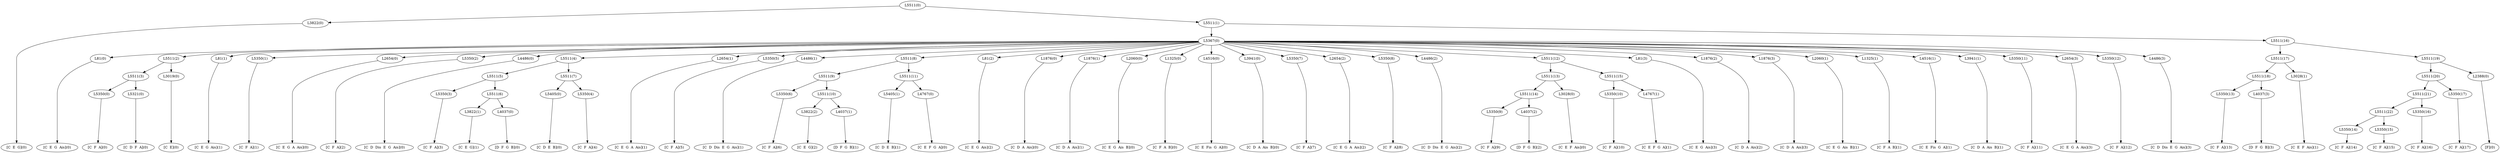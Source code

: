 digraph sample{
"L3822(0)"->"[C  E  G](0)"
"L81(0)"->"[C  E  G  Ais](0)"
"L5350(0)"->"[C  F  A](0)"
"L5321(0)"->"[C  D  F  A](0)"
"L5511(3)"->"L5350(0)"
"L5511(3)"->"L5321(0)"
"L3019(0)"->"[C  E](0)"
"L5511(2)"->"L5511(3)"
"L5511(2)"->"L3019(0)"
"L81(1)"->"[C  E  G  Ais](1)"
"L5350(1)"->"[C  F  A](1)"
"L2654(0)"->"[C  E  G  A  Ais](0)"
"L5350(2)"->"[C  F  A](2)"
"L4486(0)"->"[C  D  Dis  E  G  Ais](0)"
"L5350(3)"->"[C  F  A](3)"
"L3822(1)"->"[C  E  G](1)"
"L4037(0)"->"[D  F  G  B](0)"
"L5511(6)"->"L3822(1)"
"L5511(6)"->"L4037(0)"
"L5511(5)"->"L5350(3)"
"L5511(5)"->"L5511(6)"
"L5405(0)"->"[C  D  E  B](0)"
"L5350(4)"->"[C  F  A](4)"
"L5511(7)"->"L5405(0)"
"L5511(7)"->"L5350(4)"
"L5511(4)"->"L5511(5)"
"L5511(4)"->"L5511(7)"
"L2654(1)"->"[C  E  G  A  Ais](1)"
"L5350(5)"->"[C  F  A](5)"
"L4486(1)"->"[C  D  Dis  E  G  Ais](1)"
"L5350(6)"->"[C  F  A](6)"
"L3822(2)"->"[C  E  G](2)"
"L4037(1)"->"[D  F  G  B](1)"
"L5511(10)"->"L3822(2)"
"L5511(10)"->"L4037(1)"
"L5511(9)"->"L5350(6)"
"L5511(9)"->"L5511(10)"
"L5405(1)"->"[C  D  E  B](1)"
"L4767(0)"->"[C  E  F  G  A](0)"
"L5511(11)"->"L5405(1)"
"L5511(11)"->"L4767(0)"
"L5511(8)"->"L5511(9)"
"L5511(8)"->"L5511(11)"
"L81(2)"->"[C  E  G  Ais](2)"
"L1876(0)"->"[C  D  A  Ais](0)"
"L1876(1)"->"[C  D  A  Ais](1)"
"L2060(0)"->"[C  E  G  Ais  B](0)"
"L1325(0)"->"[C  F  A  B](0)"
"L4516(0)"->"[C  E  Fis  G  A](0)"
"L3941(0)"->"[C  D  A  Ais  B](0)"
"L5350(7)"->"[C  F  A](7)"
"L2654(2)"->"[C  E  G  A  Ais](2)"
"L5350(8)"->"[C  F  A](8)"
"L4486(2)"->"[C  D  Dis  E  G  Ais](2)"
"L5350(9)"->"[C  F  A](9)"
"L4037(2)"->"[D  F  G  B](2)"
"L5511(14)"->"L5350(9)"
"L5511(14)"->"L4037(2)"
"L3028(0)"->"[C  E  F  Ais](0)"
"L5511(13)"->"L5511(14)"
"L5511(13)"->"L3028(0)"
"L5350(10)"->"[C  F  A](10)"
"L4767(1)"->"[C  E  F  G  A](1)"
"L5511(15)"->"L5350(10)"
"L5511(15)"->"L4767(1)"
"L5511(12)"->"L5511(13)"
"L5511(12)"->"L5511(15)"
"L81(3)"->"[C  E  G  Ais](3)"
"L1876(2)"->"[C  D  A  Ais](2)"
"L1876(3)"->"[C  D  A  Ais](3)"
"L2060(1)"->"[C  E  G  Ais  B](1)"
"L1325(1)"->"[C  F  A  B](1)"
"L4516(1)"->"[C  E  Fis  G  A](1)"
"L3941(1)"->"[C  D  A  Ais  B](1)"
"L5350(11)"->"[C  F  A](11)"
"L2654(3)"->"[C  E  G  A  Ais](3)"
"L5350(12)"->"[C  F  A](12)"
"L4486(3)"->"[C  D  Dis  E  G  Ais](3)"
"L5367(0)"->"L81(0)"
"L5367(0)"->"L5511(2)"
"L5367(0)"->"L81(1)"
"L5367(0)"->"L5350(1)"
"L5367(0)"->"L2654(0)"
"L5367(0)"->"L5350(2)"
"L5367(0)"->"L4486(0)"
"L5367(0)"->"L5511(4)"
"L5367(0)"->"L2654(1)"
"L5367(0)"->"L5350(5)"
"L5367(0)"->"L4486(1)"
"L5367(0)"->"L5511(8)"
"L5367(0)"->"L81(2)"
"L5367(0)"->"L1876(0)"
"L5367(0)"->"L1876(1)"
"L5367(0)"->"L2060(0)"
"L5367(0)"->"L1325(0)"
"L5367(0)"->"L4516(0)"
"L5367(0)"->"L3941(0)"
"L5367(0)"->"L5350(7)"
"L5367(0)"->"L2654(2)"
"L5367(0)"->"L5350(8)"
"L5367(0)"->"L4486(2)"
"L5367(0)"->"L5511(12)"
"L5367(0)"->"L81(3)"
"L5367(0)"->"L1876(2)"
"L5367(0)"->"L1876(3)"
"L5367(0)"->"L2060(1)"
"L5367(0)"->"L1325(1)"
"L5367(0)"->"L4516(1)"
"L5367(0)"->"L3941(1)"
"L5367(0)"->"L5350(11)"
"L5367(0)"->"L2654(3)"
"L5367(0)"->"L5350(12)"
"L5367(0)"->"L4486(3)"
"L5350(13)"->"[C  F  A](13)"
"L4037(3)"->"[D  F  G  B](3)"
"L5511(18)"->"L5350(13)"
"L5511(18)"->"L4037(3)"
"L3028(1)"->"[C  E  F  Ais](1)"
"L5511(17)"->"L5511(18)"
"L5511(17)"->"L3028(1)"
"L5350(14)"->"[C  F  A](14)"
"L5350(15)"->"[C  F  A](15)"
"L5511(22)"->"L5350(14)"
"L5511(22)"->"L5350(15)"
"L5350(16)"->"[C  F  A](16)"
"L5511(21)"->"L5511(22)"
"L5511(21)"->"L5350(16)"
"L5350(17)"->"[C  F  A](17)"
"L5511(20)"->"L5511(21)"
"L5511(20)"->"L5350(17)"
"L2388(0)"->"[F](0)"
"L5511(19)"->"L5511(20)"
"L5511(19)"->"L2388(0)"
"L5511(16)"->"L5511(17)"
"L5511(16)"->"L5511(19)"
"L5511(1)"->"L5367(0)"
"L5511(1)"->"L5511(16)"
"L5511(0)"->"L3822(0)"
"L5511(0)"->"L5511(1)"
{rank = min; "L5511(0)"}
{rank = same; "L3822(0)"; "L5511(1)";}
{rank = same; "L5367(0)"; "L5511(16)";}
{rank = same; "L81(0)"; "L5511(2)"; "L81(1)"; "L5350(1)"; "L2654(0)"; "L5350(2)"; "L4486(0)"; "L5511(4)"; "L2654(1)"; "L5350(5)"; "L4486(1)"; "L5511(8)"; "L81(2)"; "L1876(0)"; "L1876(1)"; "L2060(0)"; "L1325(0)"; "L4516(0)"; "L3941(0)"; "L5350(7)"; "L2654(2)"; "L5350(8)"; "L4486(2)"; "L5511(12)"; "L81(3)"; "L1876(2)"; "L1876(3)"; "L2060(1)"; "L1325(1)"; "L4516(1)"; "L3941(1)"; "L5350(11)"; "L2654(3)"; "L5350(12)"; "L4486(3)"; "L5511(17)"; "L5511(19)";}
{rank = same; "L5511(3)"; "L3019(0)"; "L5511(5)"; "L5511(7)"; "L5511(9)"; "L5511(11)"; "L5511(13)"; "L5511(15)"; "L5511(18)"; "L3028(1)"; "L5511(20)"; "L2388(0)";}
{rank = same; "L5350(0)"; "L5321(0)"; "L5350(3)"; "L5511(6)"; "L5405(0)"; "L5350(4)"; "L5350(6)"; "L5511(10)"; "L5405(1)"; "L4767(0)"; "L5511(14)"; "L3028(0)"; "L5350(10)"; "L4767(1)"; "L5350(13)"; "L4037(3)"; "L5511(21)"; "L5350(17)";}
{rank = same; "L3822(1)"; "L4037(0)"; "L3822(2)"; "L4037(1)"; "L5350(9)"; "L4037(2)"; "L5511(22)"; "L5350(16)";}
{rank = same; "L5350(14)"; "L5350(15)";}
{rank = max; "[C  D  A  Ais  B](0)"; "[C  D  A  Ais  B](1)"; "[C  D  A  Ais](0)"; "[C  D  A  Ais](1)"; "[C  D  A  Ais](2)"; "[C  D  A  Ais](3)"; "[C  D  Dis  E  G  Ais](0)"; "[C  D  Dis  E  G  Ais](1)"; "[C  D  Dis  E  G  Ais](2)"; "[C  D  Dis  E  G  Ais](3)"; "[C  D  E  B](0)"; "[C  D  E  B](1)"; "[C  D  F  A](0)"; "[C  E  F  Ais](0)"; "[C  E  F  Ais](1)"; "[C  E  F  G  A](0)"; "[C  E  F  G  A](1)"; "[C  E  Fis  G  A](0)"; "[C  E  Fis  G  A](1)"; "[C  E  G  A  Ais](0)"; "[C  E  G  A  Ais](1)"; "[C  E  G  A  Ais](2)"; "[C  E  G  A  Ais](3)"; "[C  E  G  Ais  B](0)"; "[C  E  G  Ais  B](1)"; "[C  E  G  Ais](0)"; "[C  E  G  Ais](1)"; "[C  E  G  Ais](2)"; "[C  E  G  Ais](3)"; "[C  E  G](0)"; "[C  E  G](1)"; "[C  E  G](2)"; "[C  E](0)"; "[C  F  A  B](0)"; "[C  F  A  B](1)"; "[C  F  A](0)"; "[C  F  A](1)"; "[C  F  A](10)"; "[C  F  A](11)"; "[C  F  A](12)"; "[C  F  A](13)"; "[C  F  A](14)"; "[C  F  A](15)"; "[C  F  A](16)"; "[C  F  A](17)"; "[C  F  A](2)"; "[C  F  A](3)"; "[C  F  A](4)"; "[C  F  A](5)"; "[C  F  A](6)"; "[C  F  A](7)"; "[C  F  A](8)"; "[C  F  A](9)"; "[D  F  G  B](0)"; "[D  F  G  B](1)"; "[D  F  G  B](2)"; "[D  F  G  B](3)"; "[F](0)";}
}